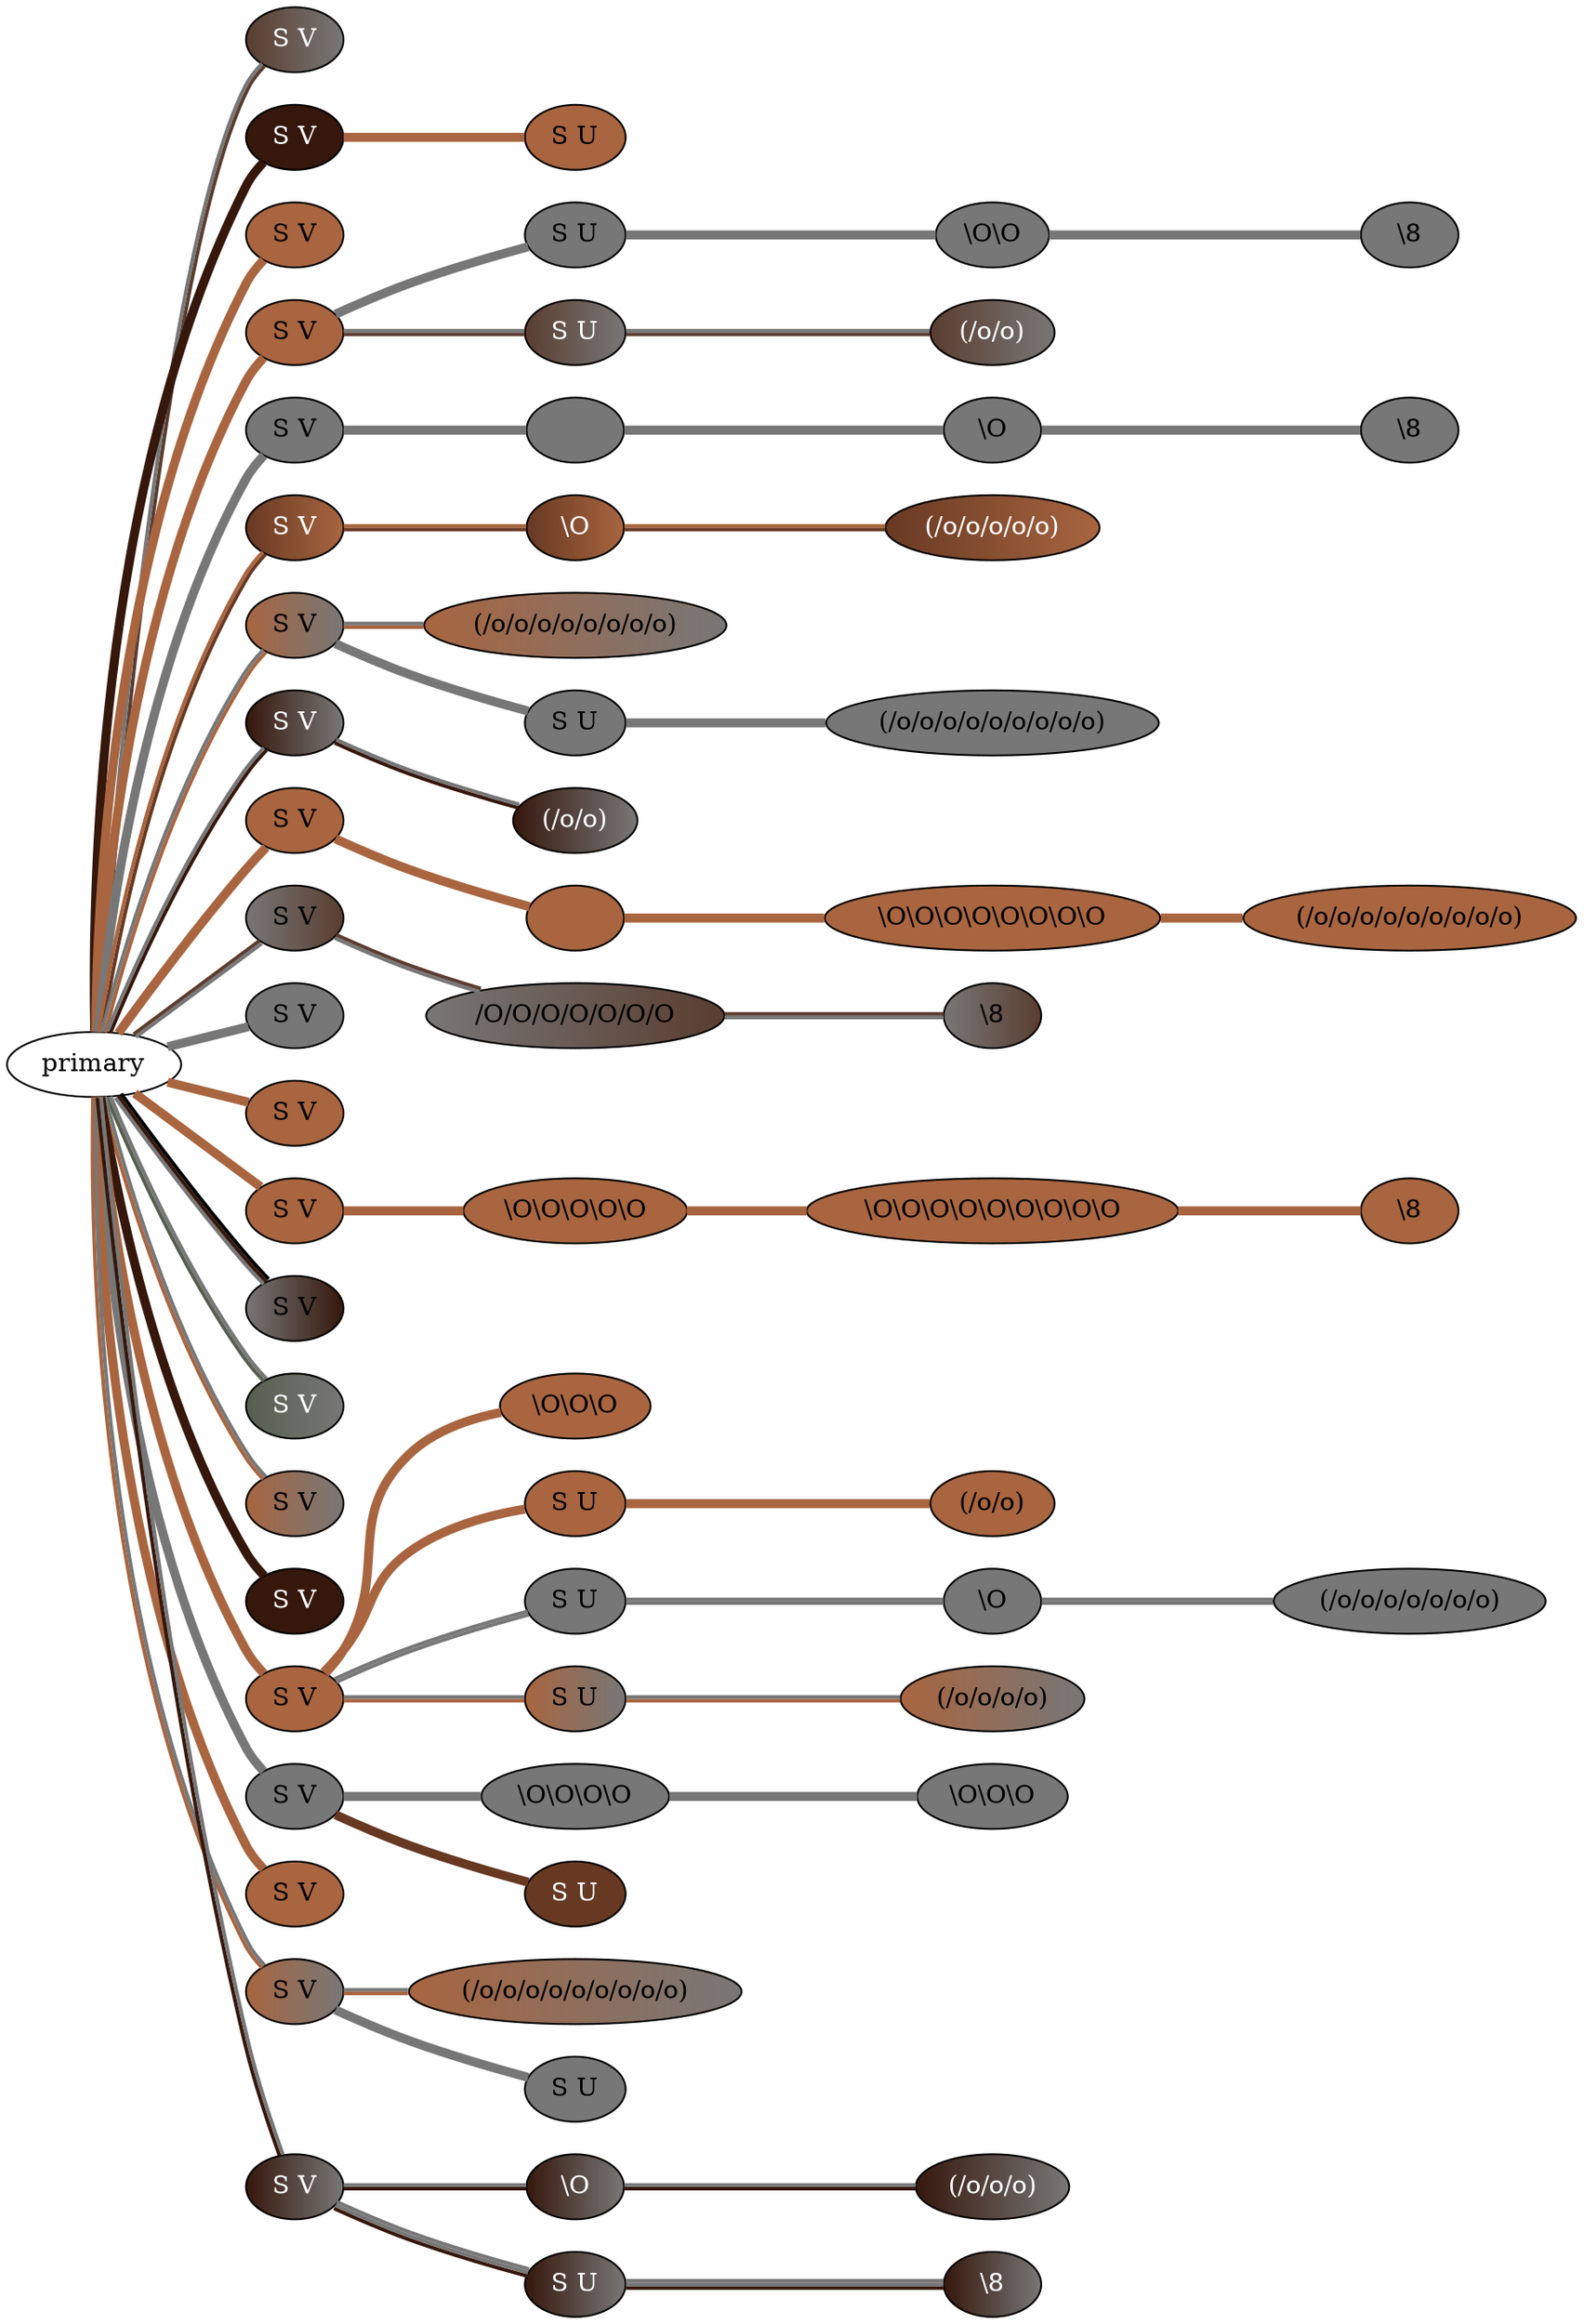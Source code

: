 graph {
 graph [rankdir=LR]
"1" [qtype="pendant_node", pendant_colors="#5A3D30:#777777", pendant_ply="S", pendant_attach="V", pendant_length="54.0", label="S V", style=filled, fillcolor="#5A3D30:#777777", fontcolor="#ffffff"]
"primary" -- "1" [qtype="pendant_link",penwidth=2,color="#5A3D30:#777777"]
"2" [qtype="pendant_node", pendant_colors="#35170C", pendant_ply="S", pendant_attach="V", pendant_length="16.0", label="S V", style=filled, fillcolor="#35170C", fontcolor="#ffffff"]
"primary" -- "2" [qtype="pendant_link",penwidth=5,color="#35170C"]
"2s1" [qtype="pendant_node", pendant_colors="#A86540", pendant_ply="S", pendant_attach="U", pendant_length="1.5", label="S U", style=filled, fillcolor="#A86540", fontcolor="#000000"]
"2" -- "2s1" [qtype="pendant_link",penwidth=5,color="#A86540"]
"3" [qtype="pendant_node", pendant_colors="#A86540", pendant_ply="S", pendant_attach="V", pendant_length="1.5", label="S V", style=filled, fillcolor="#A86540", fontcolor="#000000"]
"primary" -- "3" [qtype="pendant_link",penwidth=5,color="#A86540"]
"4" [qtype="pendant_node", pendant_colors="#A86540", pendant_ply="S", pendant_attach="V", pendant_length="2.0", label="S V", style=filled, fillcolor="#A86540", fontcolor="#000000"]
"primary" -- "4" [qtype="pendant_link",penwidth=5,color="#A86540"]
"4s1" [qtype="pendant_node", pendant_colors="#777777", pendant_ply="S", pendant_attach="U", pendant_length="39.5", label="S U", style=filled, fillcolor="#777777", fontcolor="#000000"]
"4" -- "4s1" [qtype="pendant_link",penwidth=5,color="#777777"]
"4s1:0" [qtype="knot_node", knot_value="2", knot_type="S", knot_position="18.0", knot_spin="Z", label="\\O\\O", style=filled, fillcolor="#777777" , fontcolor="#000000"]
"4s1" -- "4s1:0" [qtype="knot_link",penwidth=5,color="#777777"]
"4s1:1" [qtype="knot_node", knot_value="1", knot_type="E", knot_position="25.5", knot_spin="Z", label="\\8", style=filled, fillcolor="#777777" , fontcolor="#000000"]
"4s1:0" -- "4s1:1" [qtype="knot_link",penwidth=5,color="#777777"]
"4s2" [qtype="pendant_node", pendant_colors="#5A3D30:#777777", pendant_ply="S", pendant_attach="U", pendant_length="41.0", label="S U", style=filled, fillcolor="#5A3D30:#777777", fontcolor="#ffffff"]
"4" -- "4s2" [qtype="pendant_link",penwidth=2,color="#5A3D30:#777777"]
"4s2:0" [qtype="knot_node", knot_value="2", knot_type="L", knot_position="22.0", knot_spin="S", label="(/o/o)", style=filled, fillcolor="#5A3D30:#777777" , fontcolor="#ffffff"]
"4s2" -- "4s2:0" [qtype="knot_link",penwidth=2,color="#5A3D30:#777777"]
"5" [qtype="pendant_node", pendant_colors="#777777", pendant_ply="S", pendant_attach="V", pendant_length="51.0", label="S V", style=filled, fillcolor="#777777", fontcolor="#000000"]
"primary" -- "5" [qtype="pendant_link",penwidth=5,color="#777777"]
"5:0" [qtype="knot_node", knot_value="3", knot_type="", knot_position="11.5", knot_spin="Z", label="", style=filled, fillcolor="#777777" , fontcolor="#000000"]
"5" -- "5:0" [qtype="knot_link",penwidth=5,color="#777777"]
"5:1" [qtype="knot_node", knot_value="1", knot_type="S", knot_position="18.5", knot_spin="Z", label="\\O", style=filled, fillcolor="#777777" , fontcolor="#000000"]
"5:0" -- "5:1" [qtype="knot_link",penwidth=5,color="#777777"]
"5:2" [qtype="knot_node", knot_value="1", knot_type="E", knot_position="25.0", knot_spin="Z", label="\\8", style=filled, fillcolor="#777777" , fontcolor="#000000"]
"5:1" -- "5:2" [qtype="knot_link",penwidth=5,color="#777777"]
"6" [qtype="pendant_node", pendant_colors="#673923:#A86540", pendant_ply="S", pendant_attach="V", pendant_length="46.0", label="S V", style=filled, fillcolor="#673923:#A86540", fontcolor="#ffffff"]
"primary" -- "6" [qtype="pendant_link",penwidth=2,color="#673923:#A86540"]
"6:0" [qtype="knot_node", knot_value="1", knot_type="S", knot_position="19.0", knot_spin="Z", label="\\O", style=filled, fillcolor="#673923:#A86540" , fontcolor="#ffffff"]
"6" -- "6:0" [qtype="knot_link",penwidth=2,color="#673923:#A86540"]
"6:1" [qtype="knot_node", knot_value="5", knot_type="L", knot_position="25.0", knot_spin="S", label="(/o/o/o/o/o)", style=filled, fillcolor="#673923:#A86540" , fontcolor="#ffffff"]
"6:0" -- "6:1" [qtype="knot_link",penwidth=2,color="#673923:#A86540"]
"7" [qtype="pendant_node", pendant_colors="#A86540:#777777", pendant_ply="S", pendant_attach="V", pendant_length="55.5", label="S V", style=filled, fillcolor="#A86540:#777777", fontcolor="#000000"]
"primary" -- "7" [qtype="pendant_link",penwidth=2,color="#A86540:#777777"]
"7:0" [qtype="knot_node", knot_value="8", knot_type="L", knot_position="26.0", knot_spin="S", label="(/o/o/o/o/o/o/o/o)", style=filled, fillcolor="#A86540:#777777" , fontcolor="#000000"]
"7" -- "7:0" [qtype="knot_link",penwidth=2,color="#A86540:#777777"]
"7s1" [qtype="pendant_node", pendant_colors="#777777", pendant_ply="S", pendant_attach="U", pendant_length="43.5", label="S U", style=filled, fillcolor="#777777", fontcolor="#000000"]
"7" -- "7s1" [qtype="pendant_link",penwidth=5,color="#777777"]
"7s1:0" [qtype="knot_node", knot_value="9", knot_type="L", knot_position="25.0", knot_spin="S", label="(/o/o/o/o/o/o/o/o/o)", style=filled, fillcolor="#777777" , fontcolor="#000000"]
"7s1" -- "7s1:0" [qtype="knot_link",penwidth=5,color="#777777"]
"8" [qtype="pendant_node", pendant_colors="#35170C:#777777", pendant_ply="S", pendant_attach="V", pendant_length="52.0", label="S V", style=filled, fillcolor="#35170C:#777777", fontcolor="#ffffff"]
"primary" -- "8" [qtype="pendant_link",penwidth=2,color="#35170C:#777777"]
"8:0" [qtype="knot_node", knot_value="2", knot_type="L", knot_position="25.0", knot_spin="S", label="(/o/o)", style=filled, fillcolor="#35170C:#777777" , fontcolor="#ffffff"]
"8" -- "8:0" [qtype="knot_link",penwidth=2,color="#35170C:#777777"]
"9" [qtype="pendant_node", pendant_colors="#A86540", pendant_ply="S", pendant_attach="V", pendant_length="37.5", label="S V", style=filled, fillcolor="#A86540", fontcolor="#000000"]
"primary" -- "9" [qtype="pendant_link",penwidth=5,color="#A86540"]
"9:0" [qtype="knot_node", knot_value="3", knot_type="", knot_position="11.0", knot_spin="Z", label="", style=filled, fillcolor="#A86540" , fontcolor="#000000"]
"9" -- "9:0" [qtype="knot_link",penwidth=5,color="#A86540"]
"9:1" [qtype="knot_node", knot_value="8", knot_type="S", knot_position="18.0", knot_spin="Z", label="\\O\\O\\O\\O\\O\\O\\O\\O", style=filled, fillcolor="#A86540" , fontcolor="#000000"]
"9:0" -- "9:1" [qtype="knot_link",penwidth=5,color="#A86540"]
"9:2" [qtype="knot_node", knot_value="9", knot_type="L", knot_position="24.5", knot_spin="S", label="(/o/o/o/o/o/o/o/o/o)", style=filled, fillcolor="#A86540" , fontcolor="#000000"]
"9:1" -- "9:2" [qtype="knot_link",penwidth=5,color="#A86540"]
"10" [qtype="pendant_node", pendant_colors="#777777:#5A3D30", pendant_ply="S", pendant_attach="V", pendant_length="42.0", label="S V", style=filled, fillcolor="#777777:#5A3D30", fontcolor="#000000"]
"primary" -- "10" [qtype="pendant_link",penwidth=2,color="#777777:#5A3D30"]
"10:0" [qtype="knot_node", knot_value="7", knot_type="S", knot_position="19.0", knot_spin="S", label="/O/O/O/O/O/O/O", style=filled, fillcolor="#777777:#5A3D30" , fontcolor="#000000"]
"10" -- "10:0" [qtype="knot_link",penwidth=2,color="#777777:#5A3D30"]
"10:1" [qtype="knot_node", knot_value="1", knot_type="E", knot_position="26.5", knot_spin="Z", label="\\8", style=filled, fillcolor="#777777:#5A3D30" , fontcolor="#000000"]
"10:0" -- "10:1" [qtype="knot_link",penwidth=2,color="#777777:#5A3D30"]
"11" [qtype="pendant_node", pendant_colors="#777777", pendant_ply="S", pendant_attach="V", pendant_length="1.0", label="S V", style=filled, fillcolor="#777777", fontcolor="#000000"]
"primary" -- "11" [qtype="pendant_link",penwidth=5,color="#777777"]
"12" [qtype="pendant_node", pendant_colors="#A86540", pendant_ply="S", pendant_attach="V", pendant_length="5.5", label="S V", style=filled, fillcolor="#A86540", fontcolor="#000000"]
"primary" -- "12" [qtype="pendant_link",penwidth=5,color="#A86540"]
"13" [qtype="pendant_node", pendant_colors="#A86540", pendant_ply="S", pendant_attach="V", pendant_length="39.0", label="S V", style=filled, fillcolor="#A86540", fontcolor="#000000"]
"primary" -- "13" [qtype="pendant_link",penwidth=5,color="#A86540"]
"13:0" [qtype="knot_node", knot_value="5", knot_type="S", knot_position="11.0", knot_spin="Z", label="\\O\\O\\O\\O\\O", style=filled, fillcolor="#A86540" , fontcolor="#000000"]
"13" -- "13:0" [qtype="knot_link",penwidth=5,color="#A86540"]
"13:1" [qtype="knot_node", knot_value="9", knot_type="S", knot_position="19.0", knot_spin="Z", label="\\O\\O\\O\\O\\O\\O\\O\\O\\O", style=filled, fillcolor="#A86540" , fontcolor="#000000"]
"13:0" -- "13:1" [qtype="knot_link",penwidth=5,color="#A86540"]
"13:2" [qtype="knot_node", knot_value="1", knot_type="E", knot_position="26.5", knot_spin="Z", label="\\8", style=filled, fillcolor="#A86540" , fontcolor="#000000"]
"13:1" -- "13:2" [qtype="knot_link",penwidth=5,color="#A86540"]
"14" [qtype="pendant_node", pendant_colors="#777777:#35170C:#000000", pendant_ply="S", pendant_attach="V", pendant_length="68.0", label="S V", style=filled, fillcolor="#777777:#35170C:#000000", fontcolor="#000000"]
"primary" -- "14" [qtype="pendant_link",penwidth=2,color="#777777:#35170C:#000000"]
"15" [qtype="pendant_node", pendant_colors="#575E4E:#777777", pendant_ply="S", pendant_attach="V", pendant_length="14.0", label="S V", style=filled, fillcolor="#575E4E:#777777", fontcolor="#ffffff"]
"primary" -- "15" [qtype="pendant_link",penwidth=2,color="#575E4E:#777777"]
"16" [qtype="pendant_node", pendant_colors="#A86540:#777777", pendant_ply="S", pendant_attach="V", pendant_length="51.5", label="S V", style=filled, fillcolor="#A86540:#777777", fontcolor="#000000"]
"primary" -- "16" [qtype="pendant_link",penwidth=2,color="#A86540:#777777"]
"17" [qtype="pendant_node", pendant_colors="#35170C", pendant_ply="S", pendant_attach="V", pendant_length="18.0", label="S V", style=filled, fillcolor="#35170C", fontcolor="#ffffff"]
"primary" -- "17" [qtype="pendant_link",penwidth=5,color="#35170C"]
"18" [qtype="pendant_node", pendant_colors="#A86540", pendant_ply="S", pendant_attach="V", pendant_length="53.0", label="S V", style=filled, fillcolor="#A86540", fontcolor="#000000"]
"primary" -- "18" [qtype="pendant_link",penwidth=5,color="#A86540"]
"18:0" [qtype="knot_node", knot_value="3", knot_type="S", knot_position="18.0", knot_spin="Z", label="\\O\\O\\O", style=filled, fillcolor="#A86540" , fontcolor="#000000"]
"18" -- "18:0" [qtype="knot_link",penwidth=5,color="#A86540"]
"18s1" [qtype="pendant_node", pendant_colors="#A86540", pendant_ply="S", pendant_attach="U", pendant_length="44.0", label="S U", style=filled, fillcolor="#A86540", fontcolor="#000000"]
"18" -- "18s1" [qtype="pendant_link",penwidth=5,color="#A86540"]
"18s1:0" [qtype="knot_node", knot_value="2", knot_type="L", knot_position="25.0", knot_spin="S", label="(/o/o)", style=filled, fillcolor="#A86540" , fontcolor="#000000"]
"18s1" -- "18s1:0" [qtype="knot_link",penwidth=5,color="#A86540"]
"18s2" [qtype="pendant_node", pendant_colors="#777777:#777777", pendant_ply="S", pendant_attach="U", pendant_length="48.5", label="S U", style=filled, fillcolor="#777777:#777777", fontcolor="#000000"]
"18" -- "18s2" [qtype="pendant_link",penwidth=2,color="#777777:#777777"]
"18s2:0" [qtype="knot_node", knot_value="1", knot_type="S", knot_position="18.0", knot_spin="Z", label="\\O", style=filled, fillcolor="#777777:#777777" , fontcolor="#000000"]
"18s2" -- "18s2:0" [qtype="knot_link",penwidth=2,color="#777777:#777777"]
"18s2:1" [qtype="knot_node", knot_value="7", knot_type="L", knot_position="25.0", knot_spin="S", label="(/o/o/o/o/o/o/o)", style=filled, fillcolor="#777777:#777777" , fontcolor="#000000"]
"18s2:0" -- "18s2:1" [qtype="knot_link",penwidth=2,color="#777777:#777777"]
"18s3" [qtype="pendant_node", pendant_colors="#A86540:#777777", pendant_ply="S", pendant_attach="U", pendant_length="46.5", label="S U", style=filled, fillcolor="#A86540:#777777", fontcolor="#000000"]
"18" -- "18s3" [qtype="pendant_link",penwidth=2,color="#A86540:#777777"]
"18s3:0" [qtype="knot_node", knot_value="4", knot_type="L", knot_position="23.5", knot_spin="S", label="(/o/o/o/o)", style=filled, fillcolor="#A86540:#777777" , fontcolor="#000000"]
"18s3" -- "18s3:0" [qtype="knot_link",penwidth=2,color="#A86540:#777777"]
"19" [qtype="pendant_node", pendant_colors="#777777", pendant_ply="S", pendant_attach="V", pendant_length="48.0", label="S V", style=filled, fillcolor="#777777", fontcolor="#000000"]
"primary" -- "19" [qtype="pendant_link",penwidth=5,color="#777777"]
"19:0" [qtype="knot_node", knot_value="4", knot_type="S", knot_position="12.0", knot_spin="Z", label="\\O\\O\\O\\O", style=filled, fillcolor="#777777" , fontcolor="#000000"]
"19" -- "19:0" [qtype="knot_link",penwidth=5,color="#777777"]
"19:1" [qtype="knot_node", knot_value="3", knot_type="S", knot_position="18.5", knot_spin="Z", label="\\O\\O\\O", style=filled, fillcolor="#777777" , fontcolor="#000000"]
"19:0" -- "19:1" [qtype="knot_link",penwidth=5,color="#777777"]
"19s1" [qtype="pendant_node", pendant_colors="#673923", pendant_ply="S", pendant_attach="U", pendant_length="23.0", label="S U", style=filled, fillcolor="#673923", fontcolor="#ffffff"]
"19" -- "19s1" [qtype="pendant_link",penwidth=5,color="#673923"]
"20" [qtype="pendant_node", pendant_colors="#A86540", pendant_ply="S", pendant_attach="V", pendant_length="0.5", label="S V", style=filled, fillcolor="#A86540", fontcolor="#000000"]
"primary" -- "20" [qtype="pendant_link",penwidth=5,color="#A86540"]
"21" [qtype="pendant_node", pendant_colors="#A86540:#777777", pendant_ply="S", pendant_attach="V", pendant_length="57.0", label="S V", style=filled, fillcolor="#A86540:#777777", fontcolor="#000000"]
"primary" -- "21" [qtype="pendant_link",penwidth=2,color="#A86540:#777777"]
"21:0" [qtype="knot_node", knot_value="9", knot_type="L", knot_position="26.5", knot_spin="S", label="(/o/o/o/o/o/o/o/o/o)", style=filled, fillcolor="#A86540:#777777" , fontcolor="#000000"]
"21" -- "21:0" [qtype="knot_link",penwidth=2,color="#A86540:#777777"]
"21s1" [qtype="pendant_node", pendant_colors="#777777", pendant_ply="S", pendant_attach="U", pendant_length="48.0", label="S U", style=filled, fillcolor="#777777", fontcolor="#000000"]
"21" -- "21s1" [qtype="pendant_link",penwidth=5,color="#777777"]
"22" [qtype="pendant_node", pendant_colors="#35170C:#777777", pendant_ply="S", pendant_attach="V", pendant_length="57.0", label="S V", style=filled, fillcolor="#35170C:#777777", fontcolor="#ffffff"]
"primary" -- "22" [qtype="pendant_link",penwidth=2,color="#35170C:#777777"]
"22:0" [qtype="knot_node", knot_value="1", knot_type="S", knot_position="21.0", knot_spin="Z", label="\\O", style=filled, fillcolor="#35170C:#777777" , fontcolor="#ffffff"]
"22" -- "22:0" [qtype="knot_link",penwidth=2,color="#35170C:#777777"]
"22:1" [qtype="knot_node", knot_value="3", knot_type="L", knot_position="27.0", knot_spin="S", label="(/o/o/o)", style=filled, fillcolor="#35170C:#777777" , fontcolor="#ffffff"]
"22:0" -- "22:1" [qtype="knot_link",penwidth=2,color="#35170C:#777777"]
"22s1" [qtype="pendant_node", pendant_colors="#35170C:#777777:#777777", pendant_ply="S", pendant_attach="U", pendant_length="35.0", label="S U", style=filled, fillcolor="#35170C:#777777:#777777", fontcolor="#ffffff"]
"22" -- "22s1" [qtype="pendant_link",penwidth=2,color="#35170C:#777777:#777777"]
"22s1:0" [qtype="knot_node", knot_value="1", knot_type="E", knot_position="24.5", knot_spin="Z", label="\\8", style=filled, fillcolor="#35170C:#777777:#777777" , fontcolor="#ffffff"]
"22s1" -- "22s1:0" [qtype="knot_link",penwidth=2,color="#35170C:#777777:#777777"]
}

